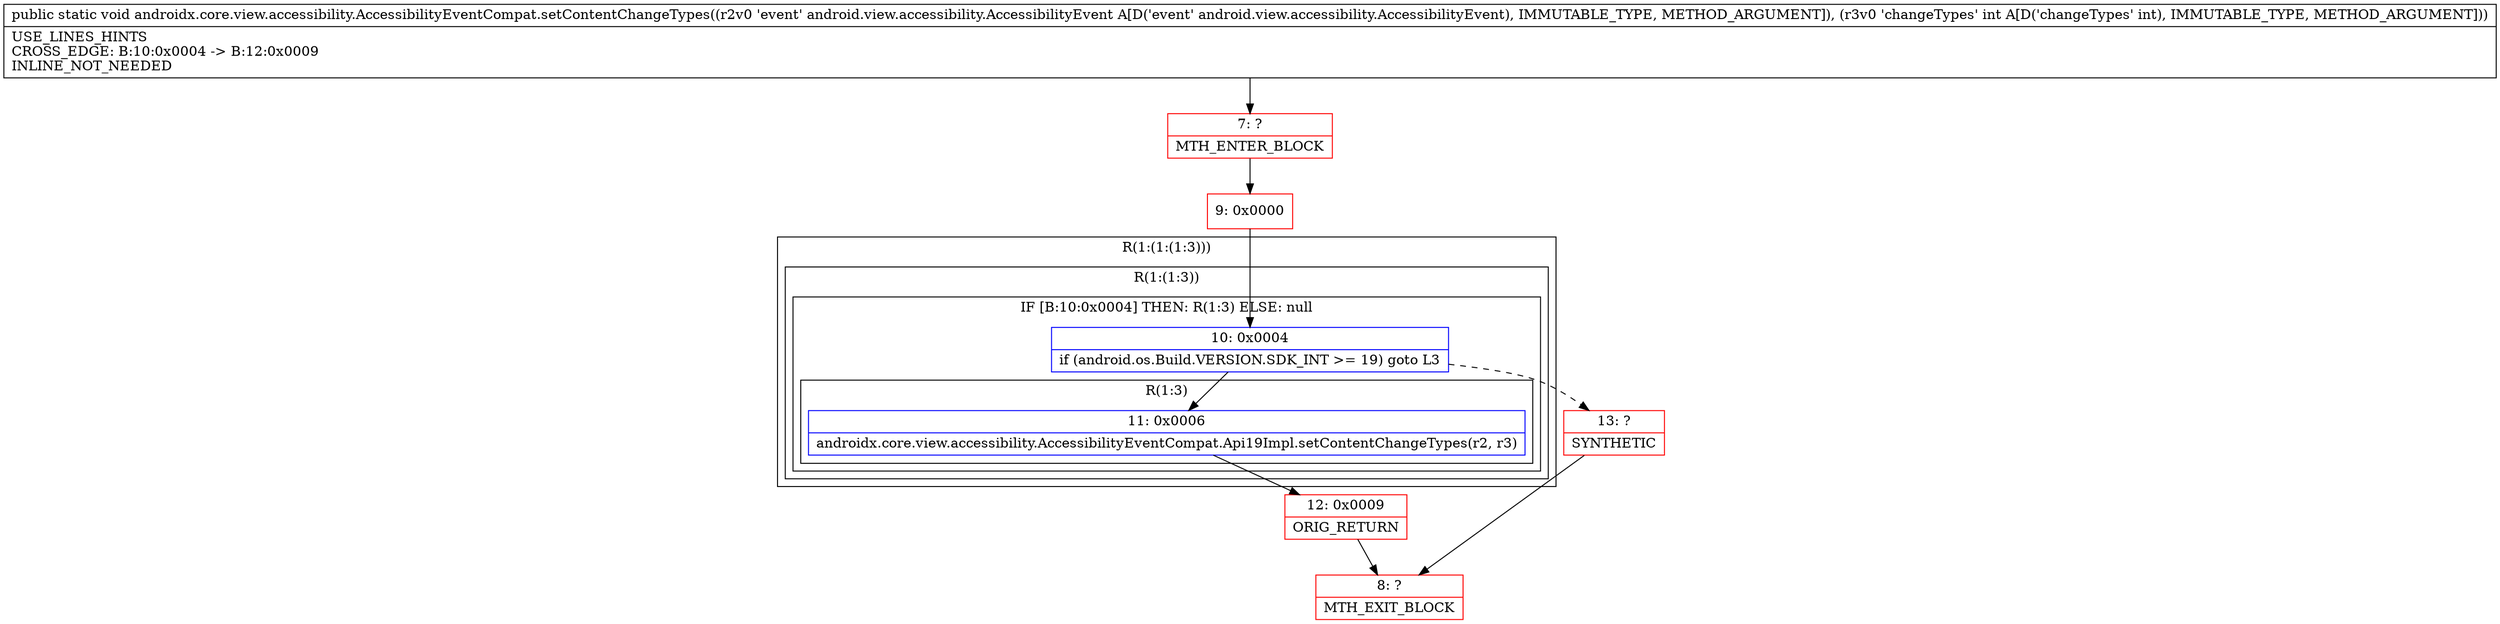 digraph "CFG forandroidx.core.view.accessibility.AccessibilityEventCompat.setContentChangeTypes(Landroid\/view\/accessibility\/AccessibilityEvent;I)V" {
subgraph cluster_Region_289847473 {
label = "R(1:(1:(1:3)))";
node [shape=record,color=blue];
subgraph cluster_Region_1298270950 {
label = "R(1:(1:3))";
node [shape=record,color=blue];
subgraph cluster_IfRegion_1830474523 {
label = "IF [B:10:0x0004] THEN: R(1:3) ELSE: null";
node [shape=record,color=blue];
Node_10 [shape=record,label="{10\:\ 0x0004|if (android.os.Build.VERSION.SDK_INT \>= 19) goto L3\l}"];
subgraph cluster_Region_52515903 {
label = "R(1:3)";
node [shape=record,color=blue];
Node_11 [shape=record,label="{11\:\ 0x0006|androidx.core.view.accessibility.AccessibilityEventCompat.Api19Impl.setContentChangeTypes(r2, r3)\l}"];
}
}
}
}
Node_7 [shape=record,color=red,label="{7\:\ ?|MTH_ENTER_BLOCK\l}"];
Node_9 [shape=record,color=red,label="{9\:\ 0x0000}"];
Node_12 [shape=record,color=red,label="{12\:\ 0x0009|ORIG_RETURN\l}"];
Node_8 [shape=record,color=red,label="{8\:\ ?|MTH_EXIT_BLOCK\l}"];
Node_13 [shape=record,color=red,label="{13\:\ ?|SYNTHETIC\l}"];
MethodNode[shape=record,label="{public static void androidx.core.view.accessibility.AccessibilityEventCompat.setContentChangeTypes((r2v0 'event' android.view.accessibility.AccessibilityEvent A[D('event' android.view.accessibility.AccessibilityEvent), IMMUTABLE_TYPE, METHOD_ARGUMENT]), (r3v0 'changeTypes' int A[D('changeTypes' int), IMMUTABLE_TYPE, METHOD_ARGUMENT]))  | USE_LINES_HINTS\lCROSS_EDGE: B:10:0x0004 \-\> B:12:0x0009\lINLINE_NOT_NEEDED\l}"];
MethodNode -> Node_7;Node_10 -> Node_11;
Node_10 -> Node_13[style=dashed];
Node_11 -> Node_12;
Node_7 -> Node_9;
Node_9 -> Node_10;
Node_12 -> Node_8;
Node_13 -> Node_8;
}

